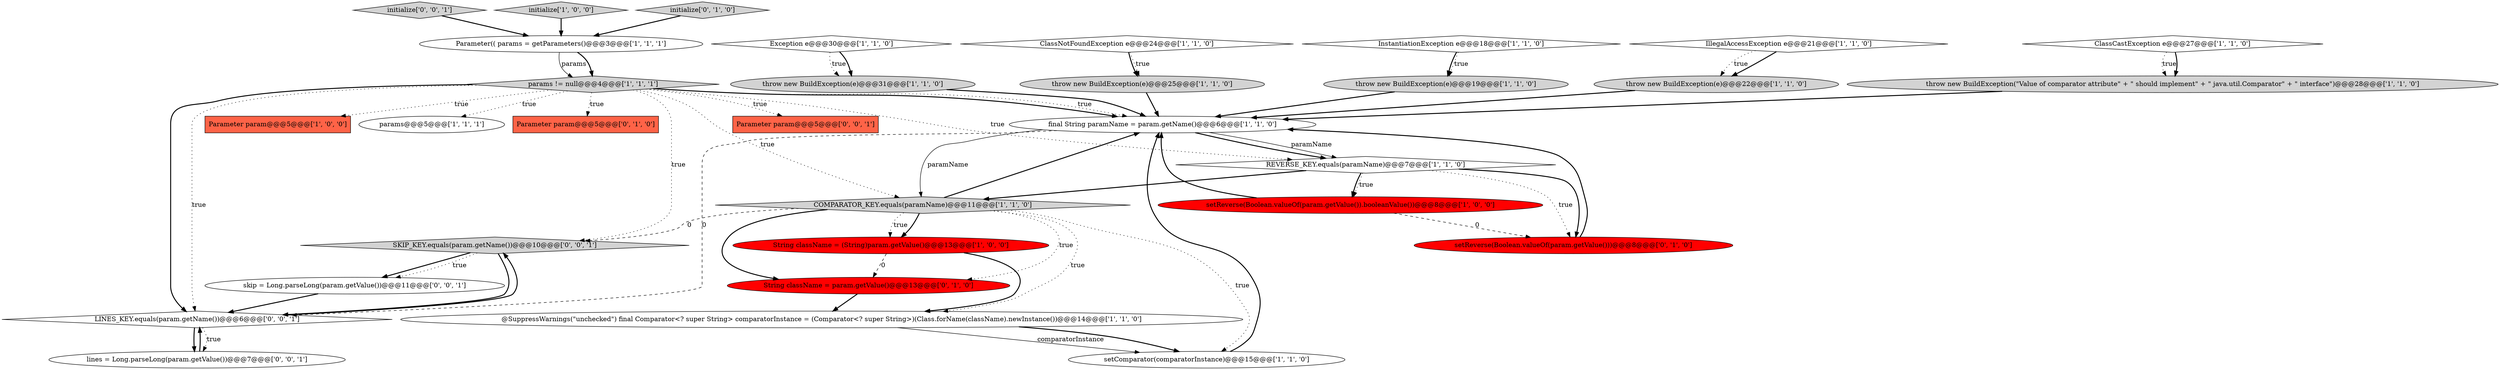 digraph {
8 [style = filled, label = "throw new BuildException(e)@@@19@@@['1', '1', '0']", fillcolor = lightgray, shape = ellipse image = "AAA0AAABBB1BBB"];
10 [style = filled, label = "final String paramName = param.getName()@@@6@@@['1', '1', '0']", fillcolor = white, shape = ellipse image = "AAA0AAABBB1BBB"];
20 [style = filled, label = "REVERSE_KEY.equals(paramName)@@@7@@@['1', '1', '0']", fillcolor = white, shape = diamond image = "AAA0AAABBB1BBB"];
26 [style = filled, label = "initialize['0', '0', '1']", fillcolor = lightgray, shape = diamond image = "AAA0AAABBB3BBB"];
2 [style = filled, label = "params != null@@@4@@@['1', '1', '1']", fillcolor = lightgray, shape = diamond image = "AAA0AAABBB1BBB"];
19 [style = filled, label = "String className = (String)param.getValue()@@@13@@@['1', '0', '0']", fillcolor = red, shape = ellipse image = "AAA1AAABBB1BBB"];
23 [style = filled, label = "setReverse(Boolean.valueOf(param.getValue()))@@@8@@@['0', '1', '0']", fillcolor = red, shape = ellipse image = "AAA1AAABBB2BBB"];
4 [style = filled, label = "setComparator(comparatorInstance)@@@15@@@['1', '1', '0']", fillcolor = white, shape = ellipse image = "AAA0AAABBB1BBB"];
13 [style = filled, label = "Exception e@@@30@@@['1', '1', '0']", fillcolor = white, shape = diamond image = "AAA0AAABBB1BBB"];
25 [style = filled, label = "String className = param.getValue()@@@13@@@['0', '1', '0']", fillcolor = red, shape = ellipse image = "AAA1AAABBB2BBB"];
5 [style = filled, label = "Parameter(( params = getParameters()@@@3@@@['1', '1', '1']", fillcolor = white, shape = ellipse image = "AAA0AAABBB1BBB"];
9 [style = filled, label = "initialize['1', '0', '0']", fillcolor = lightgray, shape = diamond image = "AAA0AAABBB1BBB"];
30 [style = filled, label = "skip = Long.parseLong(param.getValue())@@@11@@@['0', '0', '1']", fillcolor = white, shape = ellipse image = "AAA0AAABBB3BBB"];
15 [style = filled, label = "throw new BuildException(e)@@@22@@@['1', '1', '0']", fillcolor = lightgray, shape = ellipse image = "AAA0AAABBB1BBB"];
11 [style = filled, label = "Parameter param@@@5@@@['1', '0', '0']", fillcolor = tomato, shape = box image = "AAA0AAABBB1BBB"];
17 [style = filled, label = "ClassCastException e@@@27@@@['1', '1', '0']", fillcolor = white, shape = diamond image = "AAA0AAABBB1BBB"];
28 [style = filled, label = "LINES_KEY.equals(param.getName())@@@6@@@['0', '0', '1']", fillcolor = white, shape = diamond image = "AAA0AAABBB3BBB"];
18 [style = filled, label = "throw new BuildException(\"Value of comparator attribute\" + \" should implement\" + \" java.util.Comparator\" + \" interface\")@@@28@@@['1', '1', '0']", fillcolor = lightgray, shape = ellipse image = "AAA0AAABBB1BBB"];
16 [style = filled, label = "throw new BuildException(e)@@@31@@@['1', '1', '0']", fillcolor = lightgray, shape = ellipse image = "AAA0AAABBB1BBB"];
7 [style = filled, label = "InstantiationException e@@@18@@@['1', '1', '0']", fillcolor = white, shape = diamond image = "AAA0AAABBB1BBB"];
27 [style = filled, label = "SKIP_KEY.equals(param.getName())@@@10@@@['0', '0', '1']", fillcolor = lightgray, shape = diamond image = "AAA0AAABBB3BBB"];
12 [style = filled, label = "params@@@5@@@['1', '1', '1']", fillcolor = white, shape = ellipse image = "AAA0AAABBB1BBB"];
0 [style = filled, label = "ClassNotFoundException e@@@24@@@['1', '1', '0']", fillcolor = white, shape = diamond image = "AAA0AAABBB1BBB"];
24 [style = filled, label = "initialize['0', '1', '0']", fillcolor = lightgray, shape = diamond image = "AAA0AAABBB2BBB"];
31 [style = filled, label = "lines = Long.parseLong(param.getValue())@@@7@@@['0', '0', '1']", fillcolor = white, shape = ellipse image = "AAA0AAABBB3BBB"];
21 [style = filled, label = "IllegalAccessException e@@@21@@@['1', '1', '0']", fillcolor = white, shape = diamond image = "AAA0AAABBB1BBB"];
22 [style = filled, label = "Parameter param@@@5@@@['0', '1', '0']", fillcolor = tomato, shape = box image = "AAA0AAABBB2BBB"];
14 [style = filled, label = "@SuppressWarnings(\"unchecked\") final Comparator<? super String> comparatorInstance = (Comparator<? super String>)(Class.forName(className).newInstance())@@@14@@@['1', '1', '0']", fillcolor = white, shape = ellipse image = "AAA0AAABBB1BBB"];
1 [style = filled, label = "setReverse(Boolean.valueOf(param.getValue()).booleanValue())@@@8@@@['1', '0', '0']", fillcolor = red, shape = ellipse image = "AAA1AAABBB1BBB"];
3 [style = filled, label = "throw new BuildException(e)@@@25@@@['1', '1', '0']", fillcolor = lightgray, shape = ellipse image = "AAA0AAABBB1BBB"];
6 [style = filled, label = "COMPARATOR_KEY.equals(paramName)@@@11@@@['1', '1', '0']", fillcolor = lightgray, shape = diamond image = "AAA0AAABBB1BBB"];
29 [style = filled, label = "Parameter param@@@5@@@['0', '0', '1']", fillcolor = tomato, shape = box image = "AAA0AAABBB3BBB"];
2->20 [style = dotted, label="true"];
0->3 [style = bold, label=""];
5->2 [style = solid, label="params"];
4->10 [style = bold, label=""];
8->10 [style = bold, label=""];
13->16 [style = dotted, label="true"];
28->31 [style = dotted, label="true"];
15->10 [style = bold, label=""];
10->20 [style = bold, label=""];
21->15 [style = dotted, label="true"];
17->18 [style = dotted, label="true"];
2->22 [style = dotted, label="true"];
16->10 [style = bold, label=""];
2->29 [style = dotted, label="true"];
26->5 [style = bold, label=""];
21->15 [style = bold, label=""];
28->31 [style = bold, label=""];
27->28 [style = bold, label=""];
27->30 [style = bold, label=""];
10->28 [style = dashed, label="0"];
6->19 [style = bold, label=""];
20->6 [style = bold, label=""];
20->1 [style = bold, label=""];
25->14 [style = bold, label=""];
10->6 [style = solid, label="paramName"];
2->10 [style = bold, label=""];
7->8 [style = bold, label=""];
2->28 [style = dotted, label="true"];
6->19 [style = dotted, label="true"];
13->16 [style = bold, label=""];
24->5 [style = bold, label=""];
2->11 [style = dotted, label="true"];
3->10 [style = bold, label=""];
27->30 [style = dotted, label="true"];
5->2 [style = bold, label=""];
6->14 [style = dotted, label="true"];
30->28 [style = bold, label=""];
19->14 [style = bold, label=""];
20->23 [style = bold, label=""];
18->10 [style = bold, label=""];
20->1 [style = dotted, label="true"];
6->4 [style = dotted, label="true"];
2->27 [style = dotted, label="true"];
2->6 [style = dotted, label="true"];
6->27 [style = dashed, label="0"];
6->10 [style = bold, label=""];
6->25 [style = dotted, label="true"];
20->23 [style = dotted, label="true"];
10->20 [style = solid, label="paramName"];
9->5 [style = bold, label=""];
23->10 [style = bold, label=""];
2->12 [style = dotted, label="true"];
0->3 [style = dotted, label="true"];
28->27 [style = bold, label=""];
14->4 [style = solid, label="comparatorInstance"];
31->28 [style = bold, label=""];
19->25 [style = dashed, label="0"];
7->8 [style = dotted, label="true"];
1->10 [style = bold, label=""];
1->23 [style = dashed, label="0"];
2->28 [style = bold, label=""];
17->18 [style = bold, label=""];
6->25 [style = bold, label=""];
2->10 [style = dotted, label="true"];
14->4 [style = bold, label=""];
}
